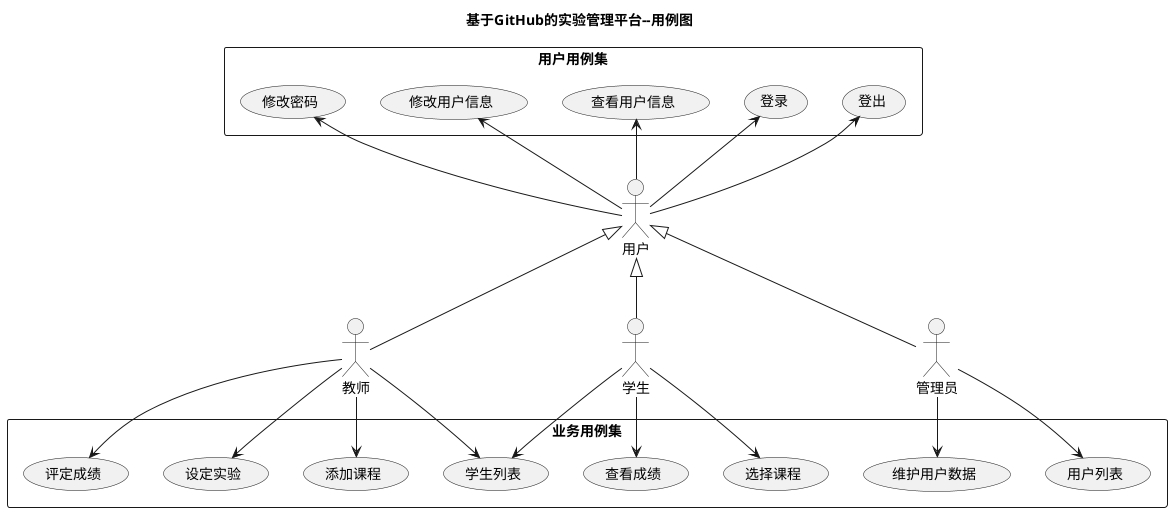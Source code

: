 @startuml
title 基于GitHub的实验管理平台--用例图
:教师:as teacher
:学生:as student
:管理员:as admin
:用户:as user

user<|--student
user<|--admin
user<|--teacher
rectangle 用户用例集{
    (修改密码)
    (修改用户信息)
    (查看用户信息)
    (登录)
    (登出)
}
user-up->(修改密码)
user-up->(修改用户信息)
user-up->(查看用户信息)
user-up->(登录)
user-up->(登出)
rectangle 业务用例集{
    (添加课程)
    (设定实验)
    (评定成绩)
    (选择课程)
    (查看成绩)
    (学生列表)
    (用户列表)
    (维护用户数据)
}
teacher-->(添加课程)
teacher-->(设定实验)
teacher-->(评定成绩)
teacher-->(学生列表)
student-->(选择课程)
student-->(查看成绩)
student-->(学生列表)
admin-->(用户列表)
admin-->(维护用户数据)
@enduml